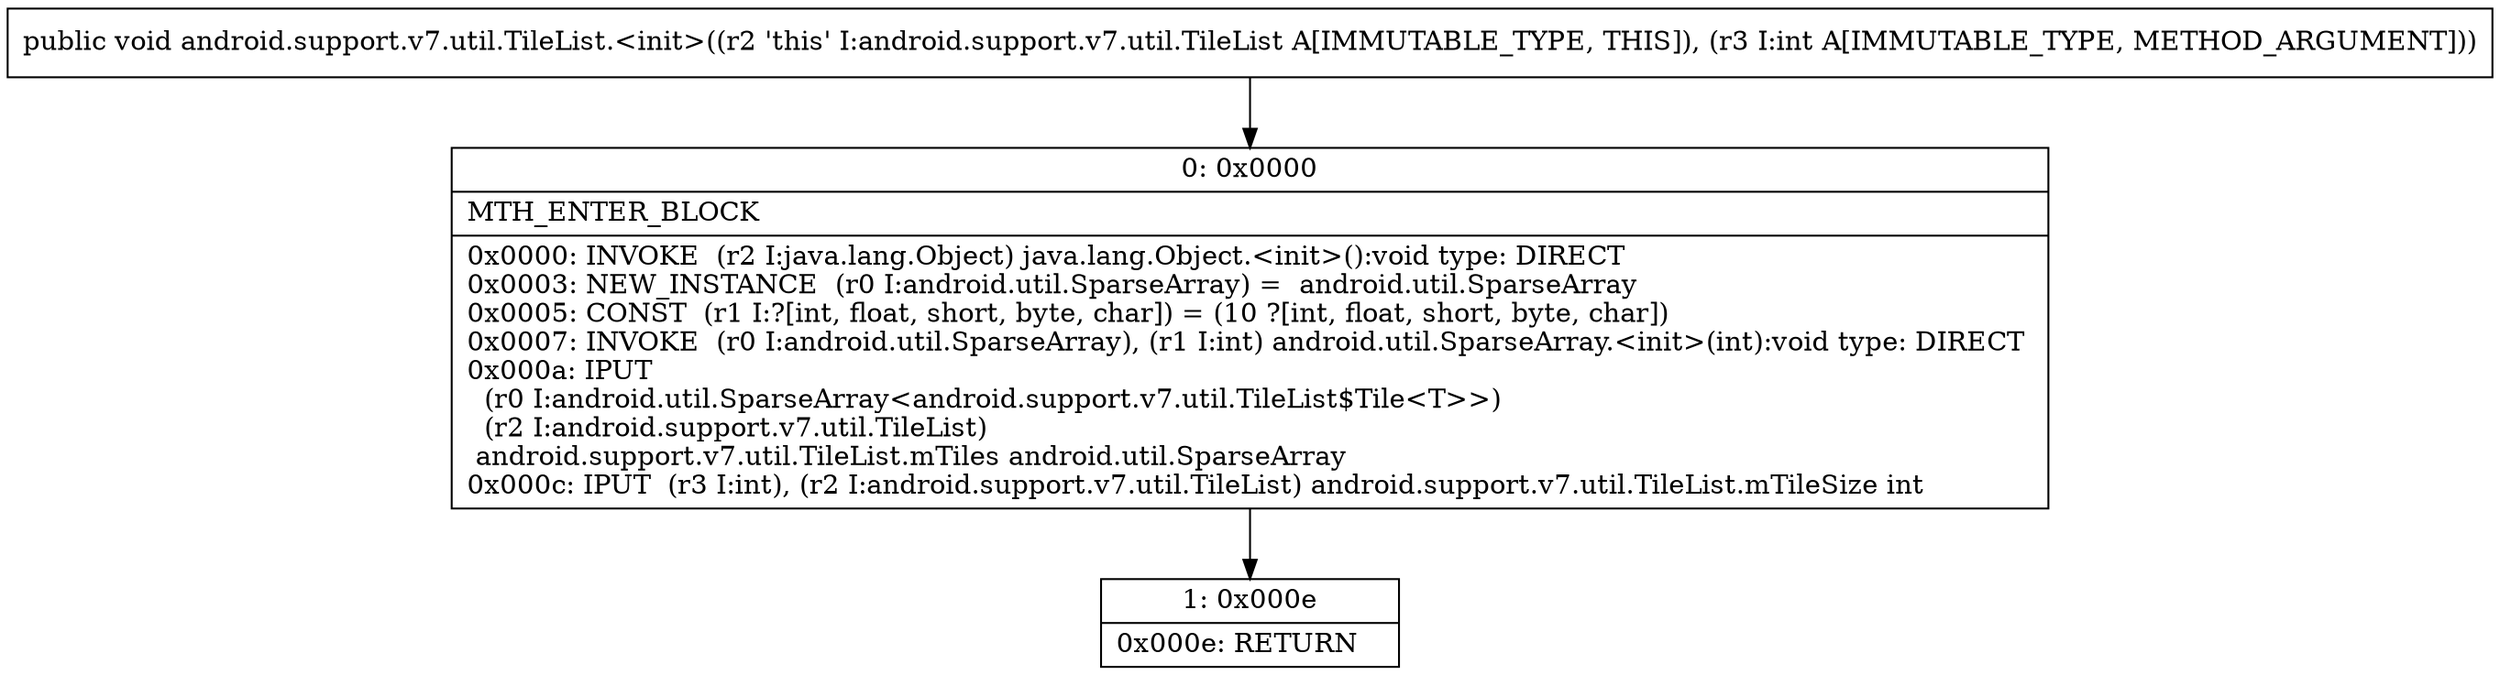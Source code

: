 digraph "CFG forandroid.support.v7.util.TileList.\<init\>(I)V" {
Node_0 [shape=record,label="{0\:\ 0x0000|MTH_ENTER_BLOCK\l|0x0000: INVOKE  (r2 I:java.lang.Object) java.lang.Object.\<init\>():void type: DIRECT \l0x0003: NEW_INSTANCE  (r0 I:android.util.SparseArray) =  android.util.SparseArray \l0x0005: CONST  (r1 I:?[int, float, short, byte, char]) = (10 ?[int, float, short, byte, char]) \l0x0007: INVOKE  (r0 I:android.util.SparseArray), (r1 I:int) android.util.SparseArray.\<init\>(int):void type: DIRECT \l0x000a: IPUT  \l  (r0 I:android.util.SparseArray\<android.support.v7.util.TileList$Tile\<T\>\>)\l  (r2 I:android.support.v7.util.TileList)\l android.support.v7.util.TileList.mTiles android.util.SparseArray \l0x000c: IPUT  (r3 I:int), (r2 I:android.support.v7.util.TileList) android.support.v7.util.TileList.mTileSize int \l}"];
Node_1 [shape=record,label="{1\:\ 0x000e|0x000e: RETURN   \l}"];
MethodNode[shape=record,label="{public void android.support.v7.util.TileList.\<init\>((r2 'this' I:android.support.v7.util.TileList A[IMMUTABLE_TYPE, THIS]), (r3 I:int A[IMMUTABLE_TYPE, METHOD_ARGUMENT])) }"];
MethodNode -> Node_0;
Node_0 -> Node_1;
}


